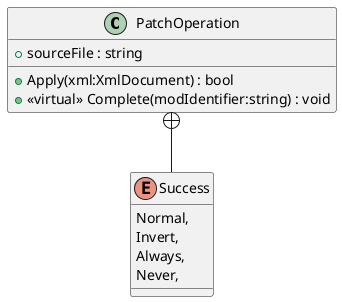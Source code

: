 @startuml
class PatchOperation {
    + sourceFile : string
    + Apply(xml:XmlDocument) : bool
    + <<virtual>> Complete(modIdentifier:string) : void
}
enum Success {
    Normal,
    Invert,
    Always,
    Never,
}
PatchOperation +-- Success
@enduml
